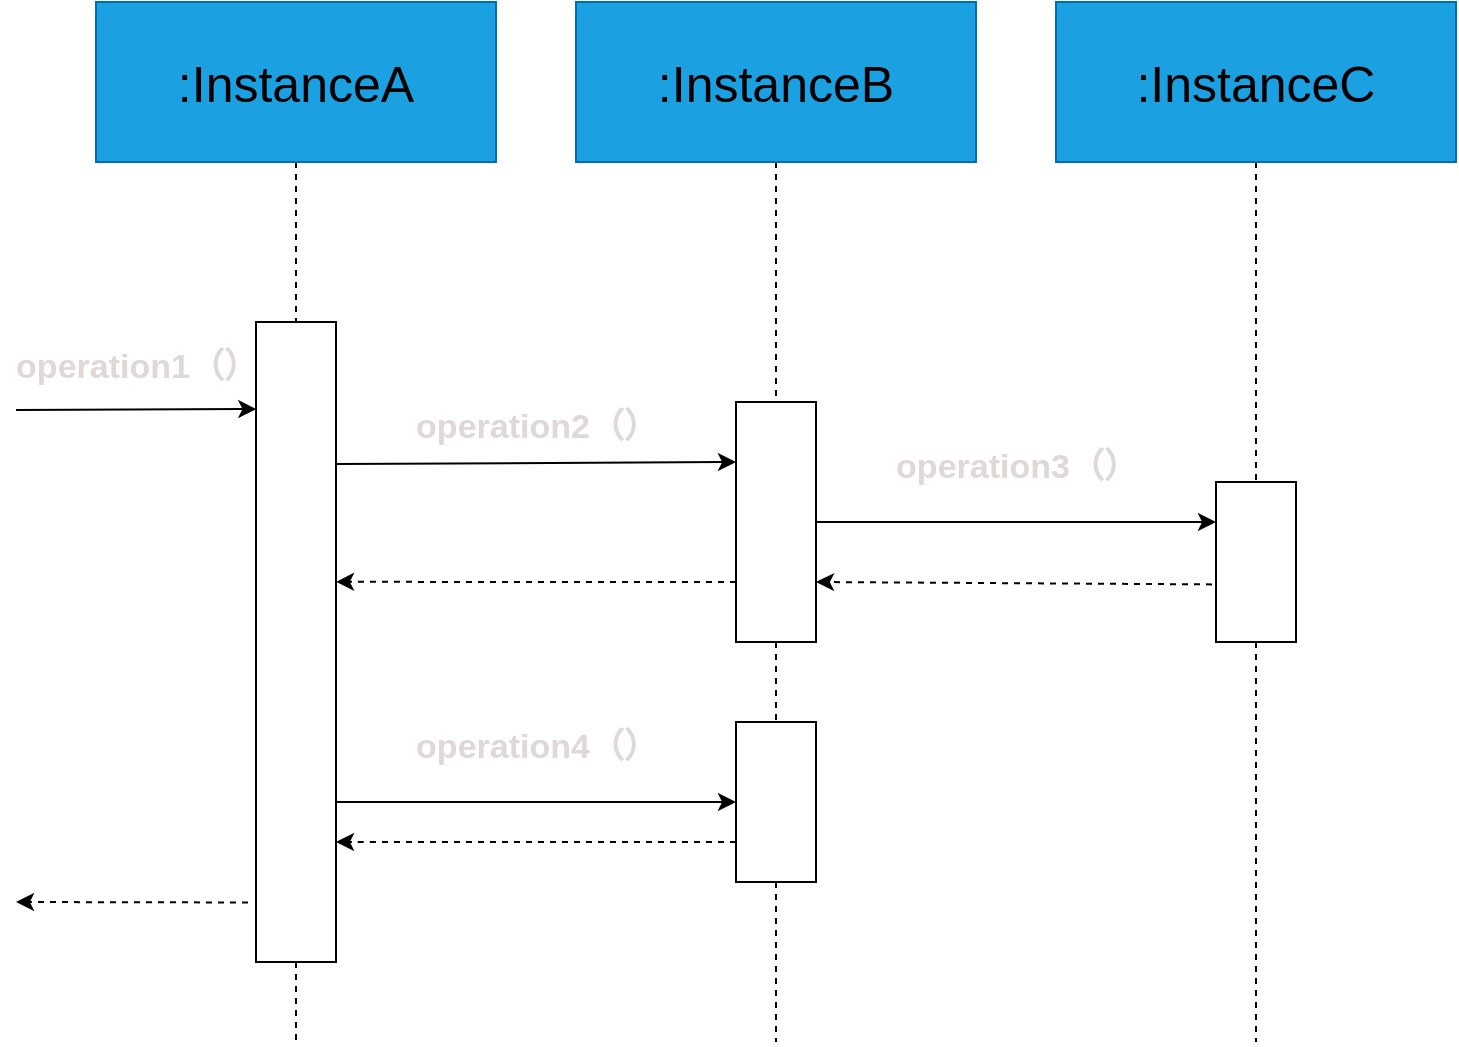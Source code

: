 <mxfile>
    <diagram id="osyseY6oxSeSbdr6Vxu4" name="第1頁">
        <mxGraphModel dx="1279" dy="647" grid="1" gridSize="10" guides="1" tooltips="1" connect="1" arrows="1" fold="1" page="1" pageScale="1" pageWidth="827" pageHeight="1169" math="0" shadow="0">
            <root>
                <mxCell id="0"/>
                <mxCell id="1" parent="0"/>
                <mxCell id="8" style="edgeStyle=none;html=1;exitX=0.5;exitY=1;exitDx=0;exitDy=0;entryX=0.5;entryY=0;entryDx=0;entryDy=0;fontSize=25;fontColor=#000000;dashed=1;endArrow=none;endFill=0;" edge="1" parent="1" source="2" target="5">
                    <mxGeometry relative="1" as="geometry"/>
                </mxCell>
                <mxCell id="2" value="&lt;font style=&quot;font-size: 25px;&quot; color=&quot;#000000&quot;&gt;:InstanceA&lt;/font&gt;" style="rounded=0;whiteSpace=wrap;html=1;fillColor=#1ba1e2;fontColor=#ffffff;strokeColor=#006EAF;" vertex="1" parent="1">
                    <mxGeometry x="40" y="160" width="200" height="80" as="geometry"/>
                </mxCell>
                <mxCell id="9" style="edgeStyle=none;html=1;exitX=0.5;exitY=1;exitDx=0;exitDy=0;entryX=0.5;entryY=0;entryDx=0;entryDy=0;dashed=1;fontSize=25;fontColor=#000000;endArrow=none;endFill=0;" edge="1" parent="1" source="3" target="6">
                    <mxGeometry relative="1" as="geometry"/>
                </mxCell>
                <mxCell id="3" value="&lt;font style=&quot;font-size: 25px;&quot; color=&quot;#000000&quot;&gt;:InstanceB&lt;/font&gt;" style="rounded=0;whiteSpace=wrap;html=1;fillColor=#1ba1e2;fontColor=#ffffff;strokeColor=#006EAF;" vertex="1" parent="1">
                    <mxGeometry x="280" y="160" width="200" height="80" as="geometry"/>
                </mxCell>
                <mxCell id="11" style="edgeStyle=none;html=1;exitX=0.5;exitY=1;exitDx=0;exitDy=0;entryX=0.5;entryY=0;entryDx=0;entryDy=0;dashed=1;fontSize=25;fontColor=#000000;endArrow=none;endFill=0;" edge="1" parent="1" source="4" target="10">
                    <mxGeometry relative="1" as="geometry"/>
                </mxCell>
                <mxCell id="4" value="&lt;font style=&quot;font-size: 25px;&quot; color=&quot;#000000&quot;&gt;:InstanceC&lt;/font&gt;" style="rounded=0;whiteSpace=wrap;html=1;fillColor=#1ba1e2;fontColor=#ffffff;strokeColor=#006EAF;" vertex="1" parent="1">
                    <mxGeometry x="520" y="160" width="200" height="80" as="geometry"/>
                </mxCell>
                <mxCell id="14" style="edgeStyle=none;html=1;exitX=1.013;exitY=0.222;exitDx=0;exitDy=0;entryX=0;entryY=0.25;entryDx=0;entryDy=0;fontSize=25;fontColor=#000000;endArrow=classic;endFill=1;exitPerimeter=0;" edge="1" parent="1" source="5" target="6">
                    <mxGeometry relative="1" as="geometry"/>
                </mxCell>
                <mxCell id="19" style="edgeStyle=none;html=1;exitX=1;exitY=0.75;exitDx=0;exitDy=0;fontSize=25;fontColor=#000000;endArrow=classic;endFill=1;" edge="1" parent="1" source="5" target="7">
                    <mxGeometry relative="1" as="geometry"/>
                </mxCell>
                <mxCell id="21" style="edgeStyle=none;html=1;exitX=-0.1;exitY=0.907;exitDx=0;exitDy=0;fontSize=25;fontColor=#000000;endArrow=classic;endFill=1;exitPerimeter=0;dashed=1;" edge="1" parent="1" source="5">
                    <mxGeometry relative="1" as="geometry">
                        <mxPoint y="610" as="targetPoint"/>
                    </mxGeometry>
                </mxCell>
                <mxCell id="22" style="edgeStyle=none;html=1;exitX=0.5;exitY=1;exitDx=0;exitDy=0;dashed=1;fontSize=25;fontColor=#000000;endArrow=none;endFill=0;" edge="1" parent="1" source="5">
                    <mxGeometry relative="1" as="geometry">
                        <mxPoint x="140" y="680" as="targetPoint"/>
                    </mxGeometry>
                </mxCell>
                <mxCell id="5" value="" style="rounded=0;whiteSpace=wrap;html=1;fontSize=25;fontColor=#000000;" vertex="1" parent="1">
                    <mxGeometry x="120" y="320" width="40" height="320" as="geometry"/>
                </mxCell>
                <mxCell id="12" style="edgeStyle=none;html=1;exitX=1;exitY=0.5;exitDx=0;exitDy=0;entryX=0;entryY=0.25;entryDx=0;entryDy=0;fontSize=25;fontColor=#000000;endArrow=classic;endFill=1;" edge="1" parent="1" source="6" target="10">
                    <mxGeometry relative="1" as="geometry"/>
                </mxCell>
                <mxCell id="15" style="edgeStyle=none;html=1;exitX=0;exitY=0.75;exitDx=0;exitDy=0;entryX=1;entryY=0.406;entryDx=0;entryDy=0;entryPerimeter=0;dashed=1;fontSize=25;fontColor=#000000;endArrow=classic;endFill=1;" edge="1" parent="1" source="6" target="5">
                    <mxGeometry relative="1" as="geometry"/>
                </mxCell>
                <mxCell id="16" style="edgeStyle=none;html=1;exitX=0.5;exitY=1;exitDx=0;exitDy=0;entryX=0.5;entryY=0;entryDx=0;entryDy=0;fontSize=25;fontColor=#000000;endArrow=none;endFill=0;dashed=1;" edge="1" parent="1" source="6" target="7">
                    <mxGeometry relative="1" as="geometry"/>
                </mxCell>
                <mxCell id="6" value="" style="rounded=0;whiteSpace=wrap;html=1;fontSize=25;fontColor=#000000;" vertex="1" parent="1">
                    <mxGeometry x="360" y="360" width="40" height="120" as="geometry"/>
                </mxCell>
                <mxCell id="17" style="edgeStyle=none;html=1;exitX=0.5;exitY=1;exitDx=0;exitDy=0;dashed=1;fontSize=25;fontColor=#000000;endArrow=none;endFill=0;" edge="1" parent="1" source="7">
                    <mxGeometry relative="1" as="geometry">
                        <mxPoint x="380" y="680" as="targetPoint"/>
                    </mxGeometry>
                </mxCell>
                <mxCell id="20" style="edgeStyle=none;html=1;exitX=0;exitY=0.75;exitDx=0;exitDy=0;fontSize=25;fontColor=#000000;endArrow=classic;endFill=1;dashed=1;" edge="1" parent="1" source="7">
                    <mxGeometry relative="1" as="geometry">
                        <mxPoint x="160" y="580" as="targetPoint"/>
                        <Array as="points">
                            <mxPoint x="170" y="580"/>
                        </Array>
                    </mxGeometry>
                </mxCell>
                <mxCell id="7" value="" style="rounded=0;whiteSpace=wrap;html=1;fontSize=25;fontColor=#000000;" vertex="1" parent="1">
                    <mxGeometry x="360" y="520" width="40" height="80" as="geometry"/>
                </mxCell>
                <mxCell id="13" style="edgeStyle=none;html=1;exitX=-0.05;exitY=0.64;exitDx=0;exitDy=0;entryX=1;entryY=0.75;entryDx=0;entryDy=0;fontSize=25;fontColor=#000000;endArrow=classic;endFill=1;dashed=1;exitPerimeter=0;" edge="1" parent="1" source="10" target="6">
                    <mxGeometry relative="1" as="geometry"/>
                </mxCell>
                <mxCell id="18" style="edgeStyle=none;html=1;exitX=0.5;exitY=1;exitDx=0;exitDy=0;dashed=1;fontSize=25;fontColor=#000000;endArrow=none;endFill=0;" edge="1" parent="1" source="10">
                    <mxGeometry relative="1" as="geometry">
                        <mxPoint x="620" y="680" as="targetPoint"/>
                    </mxGeometry>
                </mxCell>
                <mxCell id="10" value="" style="rounded=0;whiteSpace=wrap;html=1;fontSize=25;fontColor=#000000;" vertex="1" parent="1">
                    <mxGeometry x="600" y="400" width="40" height="80" as="geometry"/>
                </mxCell>
                <mxCell id="24" style="edgeStyle=none;html=1;entryX=0.004;entryY=0.136;entryDx=0;entryDy=0;entryPerimeter=0;fontSize=25;fontColor=#000000;endArrow=classic;endFill=1;" edge="1" parent="1" target="5">
                    <mxGeometry relative="1" as="geometry">
                        <mxPoint y="364" as="sourcePoint"/>
                    </mxGeometry>
                </mxCell>
                <mxCell id="25" value="&lt;font style=&quot;font-size: 17px;&quot; color=&quot;#e0d7d7&quot;&gt;operation1（）&lt;/font&gt;" style="text;strokeColor=none;fillColor=none;html=1;fontSize=24;fontStyle=1;verticalAlign=middle;align=center;fontColor=#000000;" vertex="1" parent="1">
                    <mxGeometry y="320" width="120" height="40" as="geometry"/>
                </mxCell>
                <mxCell id="28" value="&lt;font style=&quot;font-size: 17px;&quot; color=&quot;#e0d7d7&quot;&gt;operation2（）&lt;/font&gt;" style="text;strokeColor=none;fillColor=none;html=1;fontSize=24;fontStyle=1;verticalAlign=middle;align=center;fontColor=#000000;" vertex="1" parent="1">
                    <mxGeometry x="200" y="350" width="120" height="40" as="geometry"/>
                </mxCell>
                <mxCell id="29" value="&lt;font style=&quot;font-size: 17px;&quot; color=&quot;#e0d7d7&quot;&gt;operation4（）&lt;/font&gt;" style="text;strokeColor=none;fillColor=none;html=1;fontSize=24;fontStyle=1;verticalAlign=middle;align=center;fontColor=#000000;" vertex="1" parent="1">
                    <mxGeometry x="200" y="510" width="120" height="40" as="geometry"/>
                </mxCell>
                <mxCell id="30" value="&lt;font style=&quot;font-size: 17px;&quot; color=&quot;#e0d7d7&quot;&gt;operation3（）&lt;/font&gt;" style="text;strokeColor=none;fillColor=none;html=1;fontSize=24;fontStyle=1;verticalAlign=middle;align=center;fontColor=#000000;" vertex="1" parent="1">
                    <mxGeometry x="440" y="370" width="120" height="40" as="geometry"/>
                </mxCell>
            </root>
        </mxGraphModel>
    </diagram>
</mxfile>